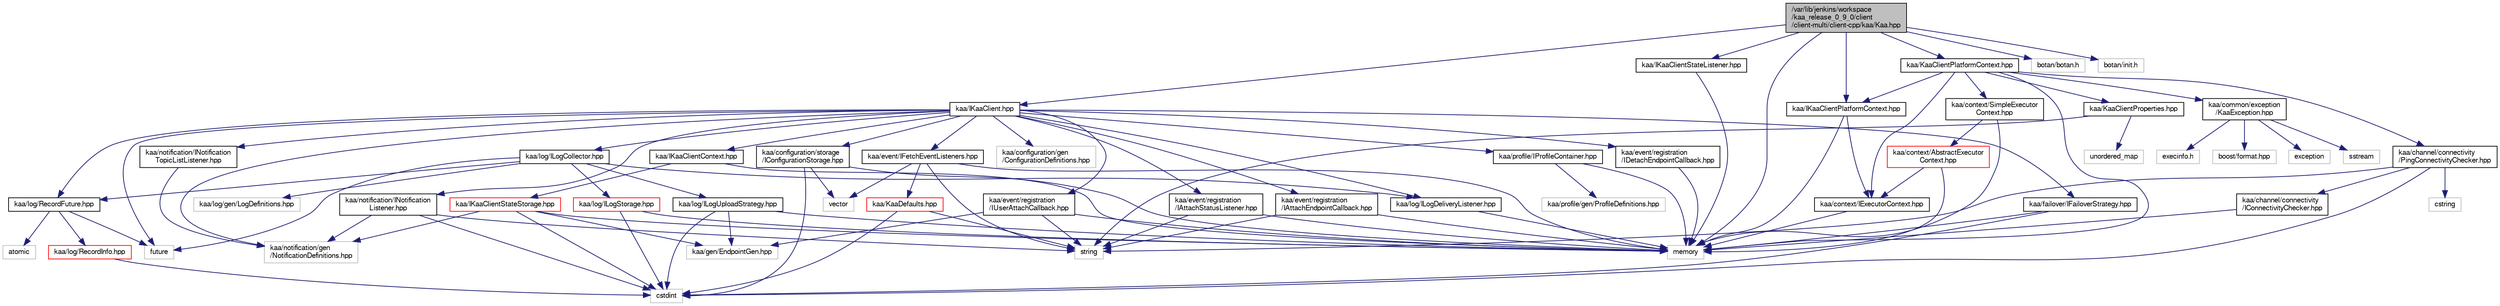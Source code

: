 digraph "/var/lib/jenkins/workspace/kaa_release_0_9_0/client/client-multi/client-cpp/kaa/Kaa.hpp"
{
  bgcolor="transparent";
  edge [fontname="FreeSans",fontsize="10",labelfontname="FreeSans",labelfontsize="10"];
  node [fontname="FreeSans",fontsize="10",shape=record];
  Node1 [label="/var/lib/jenkins/workspace\l/kaa_release_0_9_0/client\l/client-multi/client-cpp/kaa/Kaa.hpp",height=0.2,width=0.4,color="black", fillcolor="grey75", style="filled" fontcolor="black"];
  Node1 -> Node2 [color="midnightblue",fontsize="10",style="solid",fontname="FreeSans"];
  Node2 [label="memory",height=0.2,width=0.4,color="grey75"];
  Node1 -> Node3 [color="midnightblue",fontsize="10",style="solid",fontname="FreeSans"];
  Node3 [label="botan/botan.h",height=0.2,width=0.4,color="grey75"];
  Node1 -> Node4 [color="midnightblue",fontsize="10",style="solid",fontname="FreeSans"];
  Node4 [label="botan/init.h",height=0.2,width=0.4,color="grey75"];
  Node1 -> Node5 [color="midnightblue",fontsize="10",style="solid",fontname="FreeSans"];
  Node5 [label="kaa/IKaaClient.hpp",height=0.2,width=0.4,color="black",URL="$IKaaClient_8hpp.html"];
  Node5 -> Node6 [color="midnightblue",fontsize="10",style="solid",fontname="FreeSans"];
  Node6 [label="future",height=0.2,width=0.4,color="grey75"];
  Node5 -> Node7 [color="midnightblue",fontsize="10",style="solid",fontname="FreeSans"];
  Node7 [label="kaa/profile/IProfileContainer.hpp",height=0.2,width=0.4,color="black",URL="$IProfileContainer_8hpp.html"];
  Node7 -> Node2 [color="midnightblue",fontsize="10",style="solid",fontname="FreeSans"];
  Node7 -> Node8 [color="midnightblue",fontsize="10",style="solid",fontname="FreeSans"];
  Node8 [label="kaa/profile/gen/ProfileDefinitions.hpp",height=0.2,width=0.4,color="grey75"];
  Node5 -> Node9 [color="midnightblue",fontsize="10",style="solid",fontname="FreeSans"];
  Node9 [label="kaa/notification/INotification\lTopicListListener.hpp",height=0.2,width=0.4,color="black",URL="$INotificationTopicListListener_8hpp.html"];
  Node9 -> Node10 [color="midnightblue",fontsize="10",style="solid",fontname="FreeSans"];
  Node10 [label="kaa/notification/gen\l/NotificationDefinitions.hpp",height=0.2,width=0.4,color="grey75"];
  Node5 -> Node10 [color="midnightblue",fontsize="10",style="solid",fontname="FreeSans"];
  Node5 -> Node11 [color="midnightblue",fontsize="10",style="solid",fontname="FreeSans"];
  Node11 [label="kaa/notification/INotification\lListener.hpp",height=0.2,width=0.4,color="black",URL="$INotificationListener_8hpp.html"];
  Node11 -> Node12 [color="midnightblue",fontsize="10",style="solid",fontname="FreeSans"];
  Node12 [label="string",height=0.2,width=0.4,color="grey75"];
  Node11 -> Node13 [color="midnightblue",fontsize="10",style="solid",fontname="FreeSans"];
  Node13 [label="cstdint",height=0.2,width=0.4,color="grey75"];
  Node11 -> Node10 [color="midnightblue",fontsize="10",style="solid",fontname="FreeSans"];
  Node5 -> Node14 [color="midnightblue",fontsize="10",style="solid",fontname="FreeSans"];
  Node14 [label="kaa/configuration/storage\l/IConfigurationStorage.hpp",height=0.2,width=0.4,color="black",URL="$IConfigurationStorage_8hpp.html"];
  Node14 -> Node15 [color="midnightblue",fontsize="10",style="solid",fontname="FreeSans"];
  Node15 [label="vector",height=0.2,width=0.4,color="grey75"];
  Node14 -> Node2 [color="midnightblue",fontsize="10",style="solid",fontname="FreeSans"];
  Node14 -> Node13 [color="midnightblue",fontsize="10",style="solid",fontname="FreeSans"];
  Node5 -> Node16 [color="midnightblue",fontsize="10",style="solid",fontname="FreeSans"];
  Node16 [label="kaa/configuration/gen\l/ConfigurationDefinitions.hpp",height=0.2,width=0.4,color="grey75"];
  Node5 -> Node17 [color="midnightblue",fontsize="10",style="solid",fontname="FreeSans"];
  Node17 [label="kaa/event/registration\l/IAttachEndpointCallback.hpp",height=0.2,width=0.4,color="black",URL="$IAttachEndpointCallback_8hpp.html"];
  Node17 -> Node12 [color="midnightblue",fontsize="10",style="solid",fontname="FreeSans"];
  Node17 -> Node2 [color="midnightblue",fontsize="10",style="solid",fontname="FreeSans"];
  Node5 -> Node18 [color="midnightblue",fontsize="10",style="solid",fontname="FreeSans"];
  Node18 [label="kaa/event/registration\l/IDetachEndpointCallback.hpp",height=0.2,width=0.4,color="black",URL="$IDetachEndpointCallback_8hpp.html"];
  Node18 -> Node2 [color="midnightblue",fontsize="10",style="solid",fontname="FreeSans"];
  Node5 -> Node19 [color="midnightblue",fontsize="10",style="solid",fontname="FreeSans"];
  Node19 [label="kaa/event/registration\l/IUserAttachCallback.hpp",height=0.2,width=0.4,color="black",URL="$IUserAttachCallback_8hpp.html"];
  Node19 -> Node12 [color="midnightblue",fontsize="10",style="solid",fontname="FreeSans"];
  Node19 -> Node2 [color="midnightblue",fontsize="10",style="solid",fontname="FreeSans"];
  Node19 -> Node20 [color="midnightblue",fontsize="10",style="solid",fontname="FreeSans"];
  Node20 [label="kaa/gen/EndpointGen.hpp",height=0.2,width=0.4,color="grey75"];
  Node5 -> Node21 [color="midnightblue",fontsize="10",style="solid",fontname="FreeSans"];
  Node21 [label="kaa/event/registration\l/IAttachStatusListener.hpp",height=0.2,width=0.4,color="black",URL="$IAttachStatusListener_8hpp.html"];
  Node21 -> Node12 [color="midnightblue",fontsize="10",style="solid",fontname="FreeSans"];
  Node21 -> Node2 [color="midnightblue",fontsize="10",style="solid",fontname="FreeSans"];
  Node5 -> Node22 [color="midnightblue",fontsize="10",style="solid",fontname="FreeSans"];
  Node22 [label="kaa/event/IFetchEventListeners.hpp",height=0.2,width=0.4,color="black",URL="$IFetchEventListeners_8hpp.html"];
  Node22 -> Node23 [color="midnightblue",fontsize="10",style="solid",fontname="FreeSans"];
  Node23 [label="kaa/KaaDefaults.hpp",height=0.2,width=0.4,color="red",URL="$KaaDefaults_8hpp.html"];
  Node23 -> Node12 [color="midnightblue",fontsize="10",style="solid",fontname="FreeSans"];
  Node23 -> Node13 [color="midnightblue",fontsize="10",style="solid",fontname="FreeSans"];
  Node22 -> Node15 [color="midnightblue",fontsize="10",style="solid",fontname="FreeSans"];
  Node22 -> Node12 [color="midnightblue",fontsize="10",style="solid",fontname="FreeSans"];
  Node22 -> Node2 [color="midnightblue",fontsize="10",style="solid",fontname="FreeSans"];
  Node5 -> Node24 [color="midnightblue",fontsize="10",style="solid",fontname="FreeSans"];
  Node24 [label="kaa/log/ILogCollector.hpp",height=0.2,width=0.4,color="black",URL="$ILogCollector_8hpp.html",tooltip="NOTE: THIS FILE IS AUTO-GENERATED. DO NOT EDIT IT MANUALLY. "];
  Node24 -> Node6 [color="midnightblue",fontsize="10",style="solid",fontname="FreeSans"];
  Node24 -> Node25 [color="midnightblue",fontsize="10",style="solid",fontname="FreeSans"];
  Node25 [label="kaa/log/gen/LogDefinitions.hpp",height=0.2,width=0.4,color="grey75"];
  Node24 -> Node26 [color="midnightblue",fontsize="10",style="solid",fontname="FreeSans"];
  Node26 [label="kaa/log/ILogStorage.hpp",height=0.2,width=0.4,color="red",URL="$ILogStorage_8hpp.html"];
  Node26 -> Node2 [color="midnightblue",fontsize="10",style="solid",fontname="FreeSans"];
  Node26 -> Node13 [color="midnightblue",fontsize="10",style="solid",fontname="FreeSans"];
  Node24 -> Node27 [color="midnightblue",fontsize="10",style="solid",fontname="FreeSans"];
  Node27 [label="kaa/log/ILogUploadStrategy.hpp",height=0.2,width=0.4,color="black",URL="$ILogUploadStrategy_8hpp.html"];
  Node27 -> Node2 [color="midnightblue",fontsize="10",style="solid",fontname="FreeSans"];
  Node27 -> Node13 [color="midnightblue",fontsize="10",style="solid",fontname="FreeSans"];
  Node27 -> Node20 [color="midnightblue",fontsize="10",style="solid",fontname="FreeSans"];
  Node24 -> Node28 [color="midnightblue",fontsize="10",style="solid",fontname="FreeSans"];
  Node28 [label="kaa/log/ILogDeliveryListener.hpp",height=0.2,width=0.4,color="black",URL="$ILogDeliveryListener_8hpp.html"];
  Node28 -> Node2 [color="midnightblue",fontsize="10",style="solid",fontname="FreeSans"];
  Node24 -> Node29 [color="midnightblue",fontsize="10",style="solid",fontname="FreeSans"];
  Node29 [label="kaa/log/RecordFuture.hpp",height=0.2,width=0.4,color="black",URL="$RecordFuture_8hpp.html"];
  Node29 -> Node6 [color="midnightblue",fontsize="10",style="solid",fontname="FreeSans"];
  Node29 -> Node30 [color="midnightblue",fontsize="10",style="solid",fontname="FreeSans"];
  Node30 [label="atomic",height=0.2,width=0.4,color="grey75"];
  Node29 -> Node31 [color="midnightblue",fontsize="10",style="solid",fontname="FreeSans"];
  Node31 [label="kaa/log/RecordInfo.hpp",height=0.2,width=0.4,color="red",URL="$RecordInfo_8hpp.html"];
  Node31 -> Node13 [color="midnightblue",fontsize="10",style="solid",fontname="FreeSans"];
  Node5 -> Node32 [color="midnightblue",fontsize="10",style="solid",fontname="FreeSans"];
  Node32 [label="kaa/failover/IFailoverStrategy.hpp",height=0.2,width=0.4,color="black",URL="$IFailoverStrategy_8hpp.html"];
  Node32 -> Node2 [color="midnightblue",fontsize="10",style="solid",fontname="FreeSans"];
  Node32 -> Node13 [color="midnightblue",fontsize="10",style="solid",fontname="FreeSans"];
  Node5 -> Node28 [color="midnightblue",fontsize="10",style="solid",fontname="FreeSans"];
  Node5 -> Node29 [color="midnightblue",fontsize="10",style="solid",fontname="FreeSans"];
  Node5 -> Node33 [color="midnightblue",fontsize="10",style="solid",fontname="FreeSans"];
  Node33 [label="kaa/IKaaClientContext.hpp",height=0.2,width=0.4,color="black",URL="$IKaaClientContext_8hpp.html"];
  Node33 -> Node2 [color="midnightblue",fontsize="10",style="solid",fontname="FreeSans"];
  Node33 -> Node34 [color="midnightblue",fontsize="10",style="solid",fontname="FreeSans"];
  Node34 [label="kaa/IKaaClientStateStorage.hpp",height=0.2,width=0.4,color="red",URL="$IKaaClientStateStorage_8hpp.html"];
  Node34 -> Node13 [color="midnightblue",fontsize="10",style="solid",fontname="FreeSans"];
  Node34 -> Node2 [color="midnightblue",fontsize="10",style="solid",fontname="FreeSans"];
  Node34 -> Node20 [color="midnightblue",fontsize="10",style="solid",fontname="FreeSans"];
  Node34 -> Node10 [color="midnightblue",fontsize="10",style="solid",fontname="FreeSans"];
  Node1 -> Node35 [color="midnightblue",fontsize="10",style="solid",fontname="FreeSans"];
  Node35 [label="kaa/IKaaClientStateListener.hpp",height=0.2,width=0.4,color="black",URL="$IKaaClientStateListener_8hpp.html"];
  Node35 -> Node2 [color="midnightblue",fontsize="10",style="solid",fontname="FreeSans"];
  Node1 -> Node36 [color="midnightblue",fontsize="10",style="solid",fontname="FreeSans"];
  Node36 [label="kaa/IKaaClientPlatformContext.hpp",height=0.2,width=0.4,color="black",URL="$IKaaClientPlatformContext_8hpp.html"];
  Node36 -> Node2 [color="midnightblue",fontsize="10",style="solid",fontname="FreeSans"];
  Node36 -> Node37 [color="midnightblue",fontsize="10",style="solid",fontname="FreeSans"];
  Node37 [label="kaa/context/IExecutorContext.hpp",height=0.2,width=0.4,color="black",URL="$IExecutorContext_8hpp.html"];
  Node37 -> Node2 [color="midnightblue",fontsize="10",style="solid",fontname="FreeSans"];
  Node1 -> Node38 [color="midnightblue",fontsize="10",style="solid",fontname="FreeSans"];
  Node38 [label="kaa/KaaClientPlatformContext.hpp",height=0.2,width=0.4,color="black",URL="$KaaClientPlatformContext_8hpp.html"];
  Node38 -> Node2 [color="midnightblue",fontsize="10",style="solid",fontname="FreeSans"];
  Node38 -> Node39 [color="midnightblue",fontsize="10",style="solid",fontname="FreeSans"];
  Node39 [label="kaa/KaaClientProperties.hpp",height=0.2,width=0.4,color="black",URL="$KaaClientProperties_8hpp.html"];
  Node39 -> Node12 [color="midnightblue",fontsize="10",style="solid",fontname="FreeSans"];
  Node39 -> Node40 [color="midnightblue",fontsize="10",style="solid",fontname="FreeSans"];
  Node40 [label="unordered_map",height=0.2,width=0.4,color="grey75"];
  Node38 -> Node36 [color="midnightblue",fontsize="10",style="solid",fontname="FreeSans"];
  Node38 -> Node37 [color="midnightblue",fontsize="10",style="solid",fontname="FreeSans"];
  Node38 -> Node41 [color="midnightblue",fontsize="10",style="solid",fontname="FreeSans"];
  Node41 [label="kaa/context/SimpleExecutor\lContext.hpp",height=0.2,width=0.4,color="black",URL="$SimpleExecutorContext_8hpp.html"];
  Node41 -> Node2 [color="midnightblue",fontsize="10",style="solid",fontname="FreeSans"];
  Node41 -> Node42 [color="midnightblue",fontsize="10",style="solid",fontname="FreeSans"];
  Node42 [label="kaa/context/AbstractExecutor\lContext.hpp",height=0.2,width=0.4,color="red",URL="$AbstractExecutorContext_8hpp.html"];
  Node42 -> Node2 [color="midnightblue",fontsize="10",style="solid",fontname="FreeSans"];
  Node42 -> Node37 [color="midnightblue",fontsize="10",style="solid",fontname="FreeSans"];
  Node38 -> Node43 [color="midnightblue",fontsize="10",style="solid",fontname="FreeSans"];
  Node43 [label="kaa/channel/connectivity\l/PingConnectivityChecker.hpp",height=0.2,width=0.4,color="black",URL="$PingConnectivityChecker_8hpp.html"];
  Node43 -> Node44 [color="midnightblue",fontsize="10",style="solid",fontname="FreeSans"];
  Node44 [label="cstring",height=0.2,width=0.4,color="grey75"];
  Node43 -> Node12 [color="midnightblue",fontsize="10",style="solid",fontname="FreeSans"];
  Node43 -> Node13 [color="midnightblue",fontsize="10",style="solid",fontname="FreeSans"];
  Node43 -> Node45 [color="midnightblue",fontsize="10",style="solid",fontname="FreeSans"];
  Node45 [label="kaa/channel/connectivity\l/IConnectivityChecker.hpp",height=0.2,width=0.4,color="black",URL="$IConnectivityChecker_8hpp.html"];
  Node45 -> Node2 [color="midnightblue",fontsize="10",style="solid",fontname="FreeSans"];
  Node38 -> Node46 [color="midnightblue",fontsize="10",style="solid",fontname="FreeSans"];
  Node46 [label="kaa/common/exception\l/KaaException.hpp",height=0.2,width=0.4,color="black",URL="$KaaException_8hpp.html"];
  Node46 -> Node47 [color="midnightblue",fontsize="10",style="solid",fontname="FreeSans"];
  Node47 [label="boost/format.hpp",height=0.2,width=0.4,color="grey75"];
  Node46 -> Node48 [color="midnightblue",fontsize="10",style="solid",fontname="FreeSans"];
  Node48 [label="exception",height=0.2,width=0.4,color="grey75"];
  Node46 -> Node49 [color="midnightblue",fontsize="10",style="solid",fontname="FreeSans"];
  Node49 [label="sstream",height=0.2,width=0.4,color="grey75"];
  Node46 -> Node50 [color="midnightblue",fontsize="10",style="solid",fontname="FreeSans"];
  Node50 [label="execinfo.h",height=0.2,width=0.4,color="grey75"];
}

